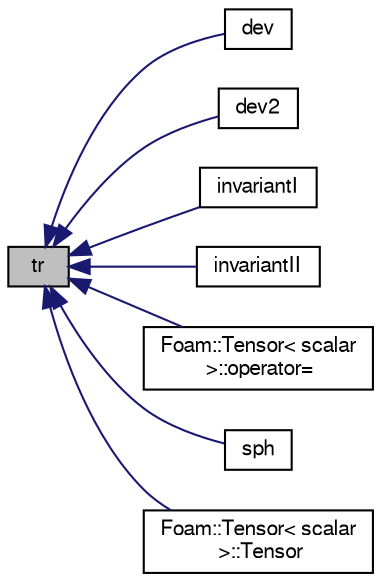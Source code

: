 digraph "tr"
{
  bgcolor="transparent";
  edge [fontname="FreeSans",fontsize="10",labelfontname="FreeSans",labelfontsize="10"];
  node [fontname="FreeSans",fontsize="10",shape=record];
  rankdir="LR";
  Node127961 [label="tr",height=0.2,width=0.4,color="black", fillcolor="grey75", style="filled", fontcolor="black"];
  Node127961 -> Node127962 [dir="back",color="midnightblue",fontsize="10",style="solid",fontname="FreeSans"];
  Node127962 [label="dev",height=0.2,width=0.4,color="black",URL="$a21124.html#a90e979160d37b84a0d362534e3433777",tooltip="Return the deviatoric part of a tensor. "];
  Node127961 -> Node127963 [dir="back",color="midnightblue",fontsize="10",style="solid",fontname="FreeSans"];
  Node127963 [label="dev2",height=0.2,width=0.4,color="black",URL="$a21124.html#af4347ba81056120a23e098e892d329de",tooltip="Return the deviatoric part of a tensor. "];
  Node127961 -> Node127964 [dir="back",color="midnightblue",fontsize="10",style="solid",fontname="FreeSans"];
  Node127964 [label="invariantI",height=0.2,width=0.4,color="black",URL="$a21124.html#a7b0504f1701f42e460464cbbc04e6fc9",tooltip="Return the 1st invariant of a tensor. "];
  Node127961 -> Node127965 [dir="back",color="midnightblue",fontsize="10",style="solid",fontname="FreeSans"];
  Node127965 [label="invariantII",height=0.2,width=0.4,color="black",URL="$a21124.html#a98d83dc4e3c2ffaf3b1d62c5802a0c4d",tooltip="Return the 2nd invariant of a tensor. "];
  Node127961 -> Node127966 [dir="back",color="midnightblue",fontsize="10",style="solid",fontname="FreeSans"];
  Node127966 [label="Foam::Tensor\< scalar\l \>::operator=",height=0.2,width=0.4,color="black",URL="$a27634.html#a352f96c65309023e6ca03259627ee2be",tooltip="Assign to a triad. "];
  Node127961 -> Node127967 [dir="back",color="midnightblue",fontsize="10",style="solid",fontname="FreeSans"];
  Node127967 [label="sph",height=0.2,width=0.4,color="black",URL="$a21124.html#a4f331863863112b6bad63c848fca84aa",tooltip="Return the spherical part of a tensor. "];
  Node127961 -> Node127968 [dir="back",color="midnightblue",fontsize="10",style="solid",fontname="FreeSans"];
  Node127968 [label="Foam::Tensor\< scalar\l \>::Tensor",height=0.2,width=0.4,color="black",URL="$a27634.html#ae2df7afd7ebb5342ce7e209139eb8639",tooltip="Construct given triad. "];
}
